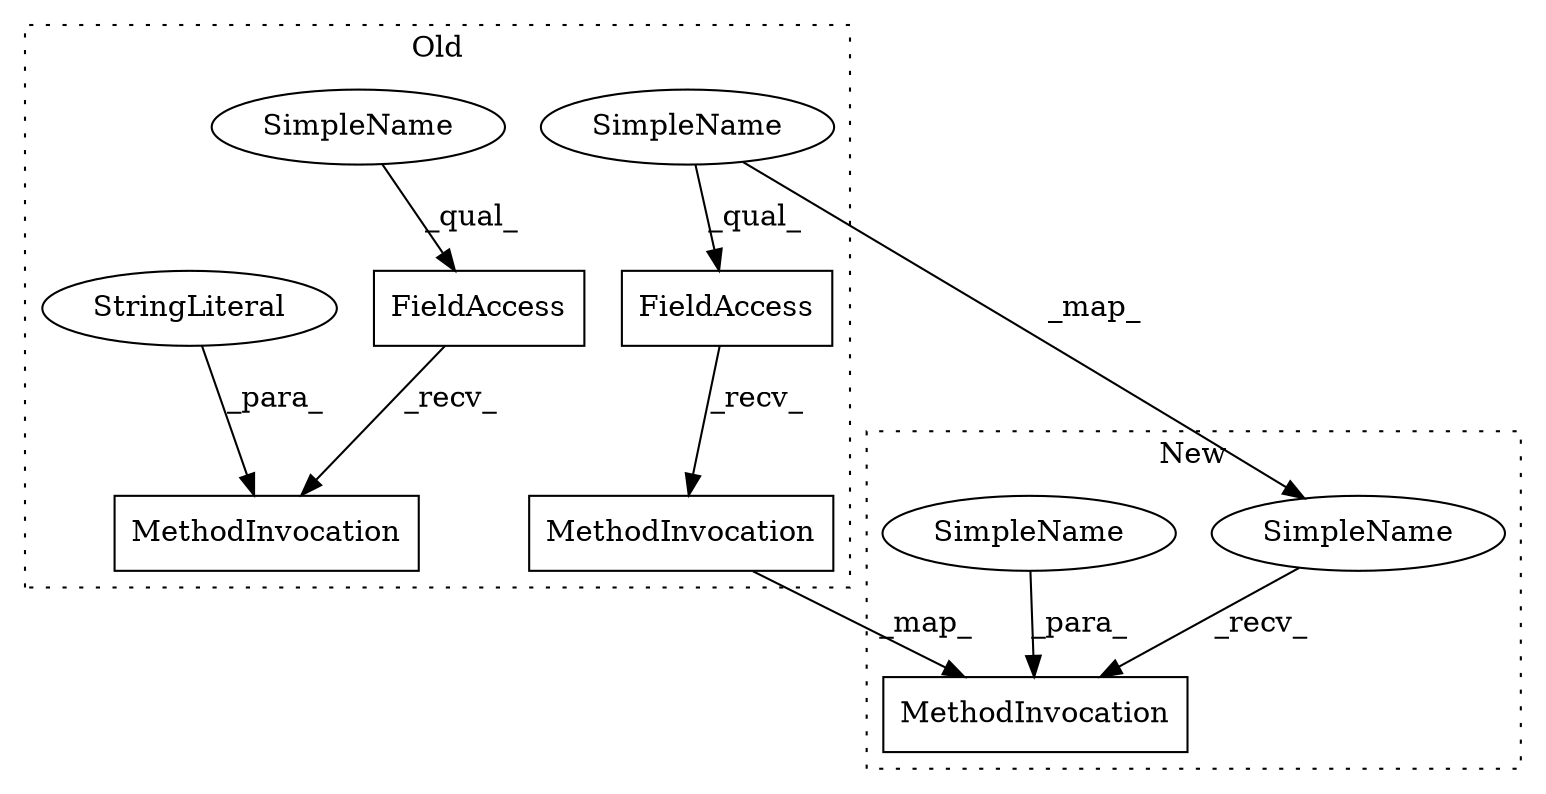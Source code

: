 digraph G {
subgraph cluster0 {
1 [label="FieldAccess" a="22" s="20777" l="11" shape="box"];
2 [label="FieldAccess" a="22" s="20860" l="11" shape="box"];
4 [label="MethodInvocation" a="32" s="20789,20844" l="6,1" shape="box"];
5 [label="MethodInvocation" a="32" s="20872,20934" l="4,1" shape="box"];
6 [label="SimpleName" a="42" s="20860" l="4" shape="ellipse"];
8 [label="SimpleName" a="42" s="20777" l="4" shape="ellipse"];
10 [label="StringLiteral" a="45" s="20928" l="6" shape="ellipse"];
label = "Old";
style="dotted";
}
subgraph cluster1 {
3 [label="MethodInvocation" a="32" s="20668,20782" l="11,1" shape="box"];
7 [label="SimpleName" a="42" s="20663" l="4" shape="ellipse"];
9 [label="SimpleName" a="42" s="" l="" shape="ellipse"];
label = "New";
style="dotted";
}
1 -> 4 [label="_recv_"];
2 -> 5 [label="_recv_"];
4 -> 3 [label="_map_"];
6 -> 2 [label="_qual_"];
7 -> 3 [label="_recv_"];
8 -> 7 [label="_map_"];
8 -> 1 [label="_qual_"];
9 -> 3 [label="_para_"];
10 -> 5 [label="_para_"];
}